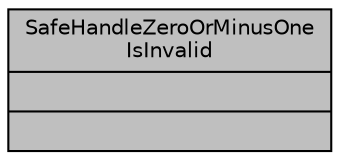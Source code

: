 digraph "SafeHandleZeroOrMinusOneIsInvalid"
{
 // LATEX_PDF_SIZE
  edge [fontname="Helvetica",fontsize="10",labelfontname="Helvetica",labelfontsize="10"];
  node [fontname="Helvetica",fontsize="10",shape=record];
  Node1 [label="{SafeHandleZeroOrMinusOne\lIsInvalid\n||}",height=0.2,width=0.4,color="black", fillcolor="grey75", style="filled", fontcolor="black",tooltip=" "];
}
